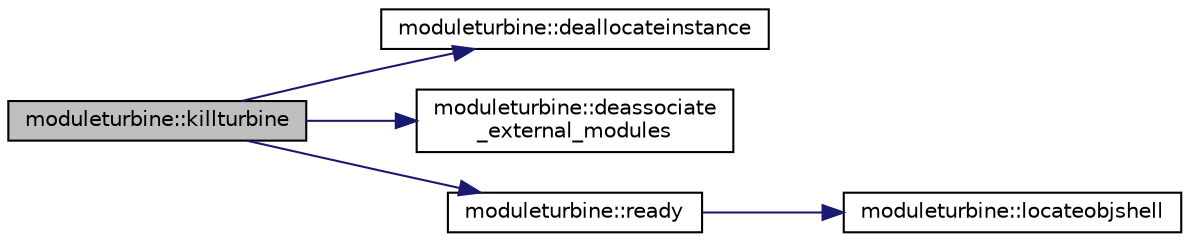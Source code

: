 digraph "moduleturbine::killturbine"
{
 // LATEX_PDF_SIZE
  edge [fontname="Helvetica",fontsize="10",labelfontname="Helvetica",labelfontsize="10"];
  node [fontname="Helvetica",fontsize="10",shape=record];
  rankdir="LR";
  Node1 [label="moduleturbine::killturbine",height=0.2,width=0.4,color="black", fillcolor="grey75", style="filled", fontcolor="black",tooltip=" "];
  Node1 -> Node2 [color="midnightblue",fontsize="10",style="solid",fontname="Helvetica"];
  Node2 [label="moduleturbine::deallocateinstance",height=0.2,width=0.4,color="black", fillcolor="white", style="filled",URL="$namespacemoduleturbine.html#af2af37c97b47092470d2bf90bd9bc56e",tooltip=" "];
  Node1 -> Node3 [color="midnightblue",fontsize="10",style="solid",fontname="Helvetica"];
  Node3 [label="moduleturbine::deassociate\l_external_modules",height=0.2,width=0.4,color="black", fillcolor="white", style="filled",URL="$namespacemoduleturbine.html#a9ba3c2694581c5c8d730d5cacd9c2a61",tooltip=" "];
  Node1 -> Node4 [color="midnightblue",fontsize="10",style="solid",fontname="Helvetica"];
  Node4 [label="moduleturbine::ready",height=0.2,width=0.4,color="black", fillcolor="white", style="filled",URL="$namespacemoduleturbine.html#a05e91853a3be1ed656ff05d69618a83d",tooltip=" "];
  Node4 -> Node5 [color="midnightblue",fontsize="10",style="solid",fontname="Helvetica"];
  Node5 [label="moduleturbine::locateobjshell",height=0.2,width=0.4,color="black", fillcolor="white", style="filled",URL="$namespacemoduleturbine.html#ad69845ea1216f04acc515267e6a71770",tooltip=" "];
}
